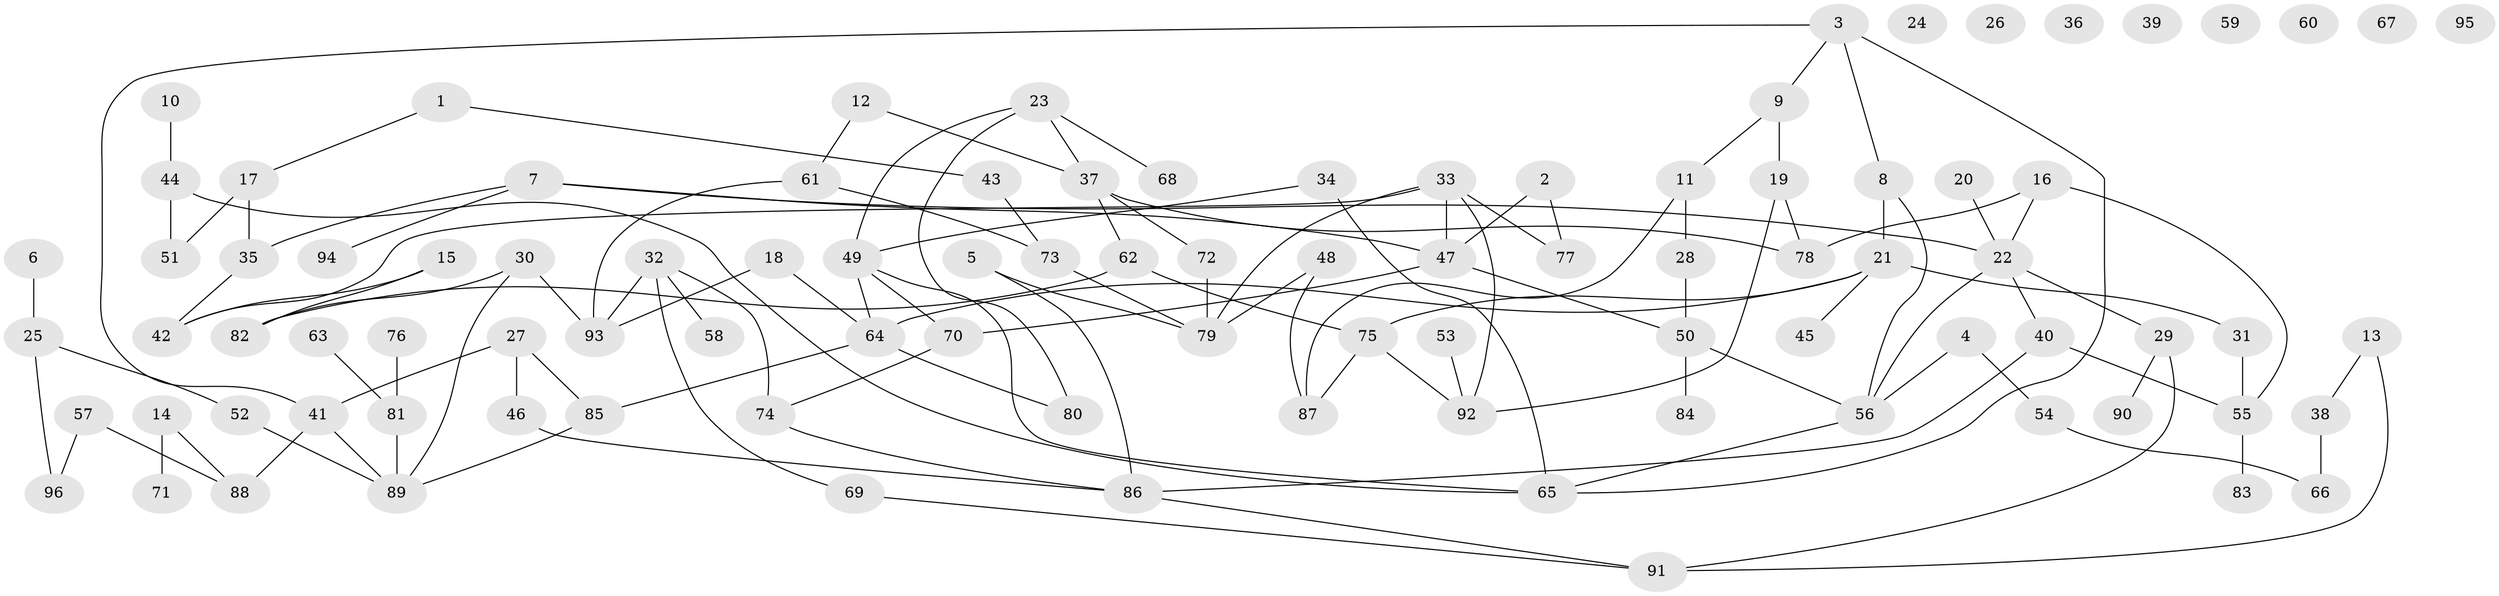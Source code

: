 // coarse degree distribution, {5: 0.1, 3: 0.225, 4: 0.15, 7: 0.075, 1: 0.175, 2: 0.175, 6: 0.075, 9: 0.025}
// Generated by graph-tools (version 1.1) at 2025/35/03/04/25 23:35:49]
// undirected, 96 vertices, 123 edges
graph export_dot {
  node [color=gray90,style=filled];
  1;
  2;
  3;
  4;
  5;
  6;
  7;
  8;
  9;
  10;
  11;
  12;
  13;
  14;
  15;
  16;
  17;
  18;
  19;
  20;
  21;
  22;
  23;
  24;
  25;
  26;
  27;
  28;
  29;
  30;
  31;
  32;
  33;
  34;
  35;
  36;
  37;
  38;
  39;
  40;
  41;
  42;
  43;
  44;
  45;
  46;
  47;
  48;
  49;
  50;
  51;
  52;
  53;
  54;
  55;
  56;
  57;
  58;
  59;
  60;
  61;
  62;
  63;
  64;
  65;
  66;
  67;
  68;
  69;
  70;
  71;
  72;
  73;
  74;
  75;
  76;
  77;
  78;
  79;
  80;
  81;
  82;
  83;
  84;
  85;
  86;
  87;
  88;
  89;
  90;
  91;
  92;
  93;
  94;
  95;
  96;
  1 -- 17;
  1 -- 43;
  2 -- 47;
  2 -- 77;
  3 -- 8;
  3 -- 9;
  3 -- 41;
  3 -- 65;
  4 -- 54;
  4 -- 56;
  5 -- 79;
  5 -- 86;
  6 -- 25;
  7 -- 22;
  7 -- 35;
  7 -- 47;
  7 -- 94;
  8 -- 21;
  8 -- 56;
  9 -- 11;
  9 -- 19;
  10 -- 44;
  11 -- 28;
  11 -- 87;
  12 -- 37;
  12 -- 61;
  13 -- 38;
  13 -- 91;
  14 -- 71;
  14 -- 88;
  15 -- 42;
  15 -- 82;
  16 -- 22;
  16 -- 55;
  16 -- 78;
  17 -- 35;
  17 -- 51;
  18 -- 64;
  18 -- 93;
  19 -- 78;
  19 -- 92;
  20 -- 22;
  21 -- 31;
  21 -- 45;
  21 -- 64;
  21 -- 75;
  22 -- 29;
  22 -- 40;
  22 -- 56;
  23 -- 37;
  23 -- 49;
  23 -- 68;
  23 -- 80;
  25 -- 52;
  25 -- 96;
  27 -- 41;
  27 -- 46;
  27 -- 85;
  28 -- 50;
  29 -- 90;
  29 -- 91;
  30 -- 82;
  30 -- 89;
  30 -- 93;
  31 -- 55;
  32 -- 58;
  32 -- 69;
  32 -- 74;
  32 -- 93;
  33 -- 42;
  33 -- 47;
  33 -- 77;
  33 -- 79;
  33 -- 92;
  34 -- 49;
  34 -- 65;
  35 -- 42;
  37 -- 62;
  37 -- 72;
  37 -- 78;
  38 -- 66;
  40 -- 55;
  40 -- 86;
  41 -- 88;
  41 -- 89;
  43 -- 73;
  44 -- 51;
  44 -- 65;
  46 -- 86;
  47 -- 50;
  47 -- 70;
  48 -- 79;
  48 -- 87;
  49 -- 64;
  49 -- 65;
  49 -- 70;
  50 -- 56;
  50 -- 84;
  52 -- 89;
  53 -- 92;
  54 -- 66;
  55 -- 83;
  56 -- 65;
  57 -- 88;
  57 -- 96;
  61 -- 73;
  61 -- 93;
  62 -- 75;
  62 -- 82;
  63 -- 81;
  64 -- 80;
  64 -- 85;
  69 -- 91;
  70 -- 74;
  72 -- 79;
  73 -- 79;
  74 -- 86;
  75 -- 87;
  75 -- 92;
  76 -- 81;
  81 -- 89;
  85 -- 89;
  86 -- 91;
}
